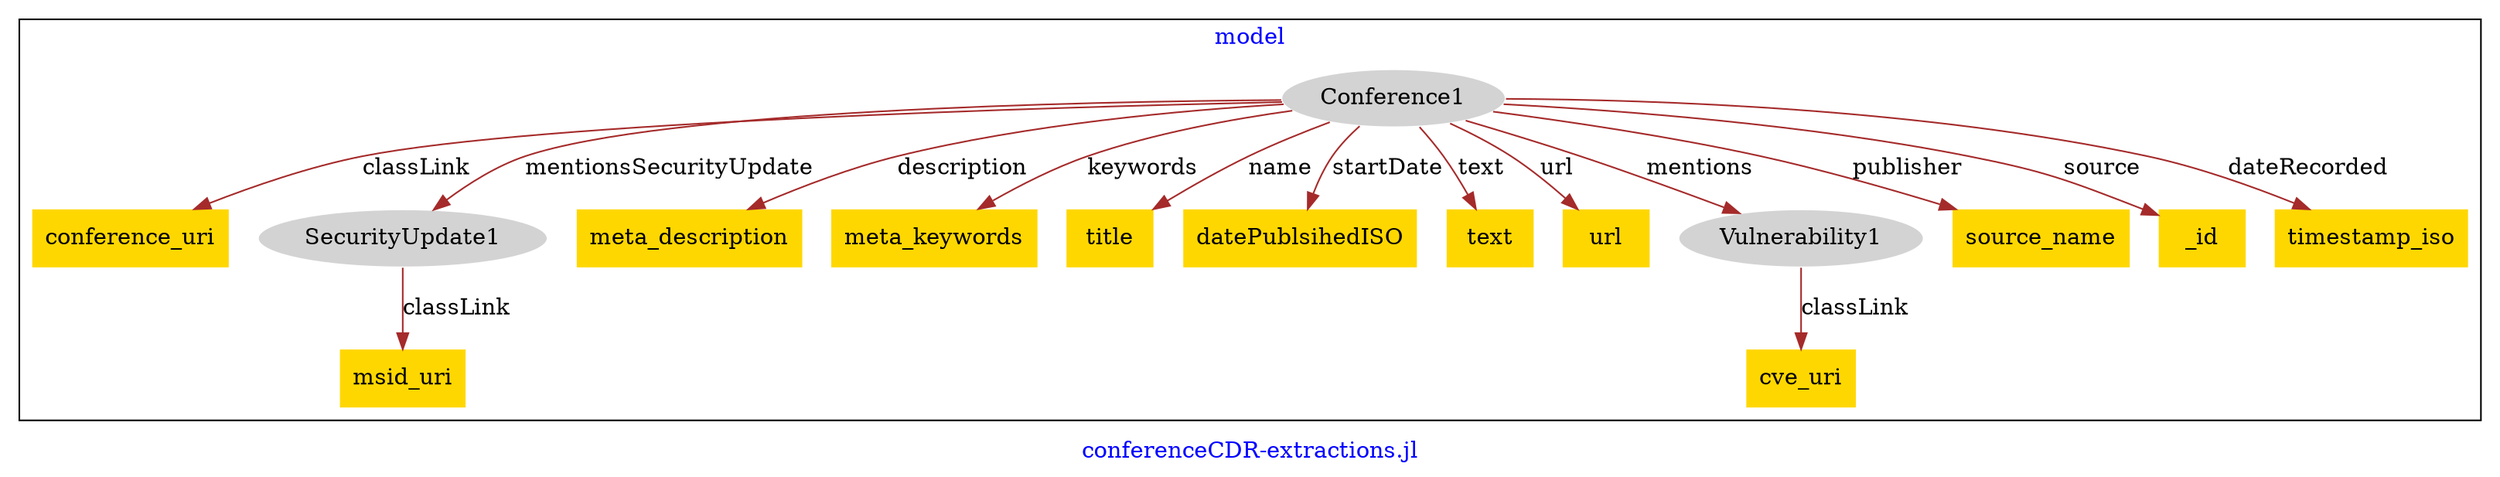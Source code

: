 digraph n0 {
fontcolor="blue"
remincross="true"
label="conferenceCDR-extractions.jl"
subgraph cluster {
label="model"
n2[style="filled",color="white",fillcolor="lightgray",label="Conference1"];
n3[shape="plaintext",style="filled",fillcolor="gold",label="conference_uri"];
n4[style="filled",color="white",fillcolor="lightgray",label="SecurityUpdate1"];
n5[shape="plaintext",style="filled",fillcolor="gold",label="meta_description"];
n6[shape="plaintext",style="filled",fillcolor="gold",label="meta_keywords"];
n7[shape="plaintext",style="filled",fillcolor="gold",label="title"];
n8[shape="plaintext",style="filled",fillcolor="gold",label="datePublsihedISO"];
n9[shape="plaintext",style="filled",fillcolor="gold",label="text"];
n10[shape="plaintext",style="filled",fillcolor="gold",label="url"];
n11[shape="plaintext",style="filled",fillcolor="gold",label="msid_uri"];
n12[style="filled",color="white",fillcolor="lightgray",label="Vulnerability1"];
n13[shape="plaintext",style="filled",fillcolor="gold",label="cve_uri"];
n14[shape="plaintext",style="filled",fillcolor="gold",label="source_name"];
n15[shape="plaintext",style="filled",fillcolor="gold",label="_id"];
n16[shape="plaintext",style="filled",fillcolor="gold",label="timestamp_iso"];
}
n2 -> n3[color="brown",fontcolor="black",label="classLink"]
n2 -> n4[color="brown",fontcolor="black",label="mentionsSecurityUpdate"]
n2 -> n5[color="brown",fontcolor="black",label="description"]
n2 -> n6[color="brown",fontcolor="black",label="keywords"]
n2 -> n7[color="brown",fontcolor="black",label="name"]
n2 -> n8[color="brown",fontcolor="black",label="startDate"]
n2 -> n9[color="brown",fontcolor="black",label="text"]
n2 -> n10[color="brown",fontcolor="black",label="url"]
n4 -> n11[color="brown",fontcolor="black",label="classLink"]
n12 -> n13[color="brown",fontcolor="black",label="classLink"]
n2 -> n14[color="brown",fontcolor="black",label="publisher"]
n2 -> n12[color="brown",fontcolor="black",label="mentions"]
n2 -> n15[color="brown",fontcolor="black",label="source"]
n2 -> n16[color="brown",fontcolor="black",label="dateRecorded"]
}
